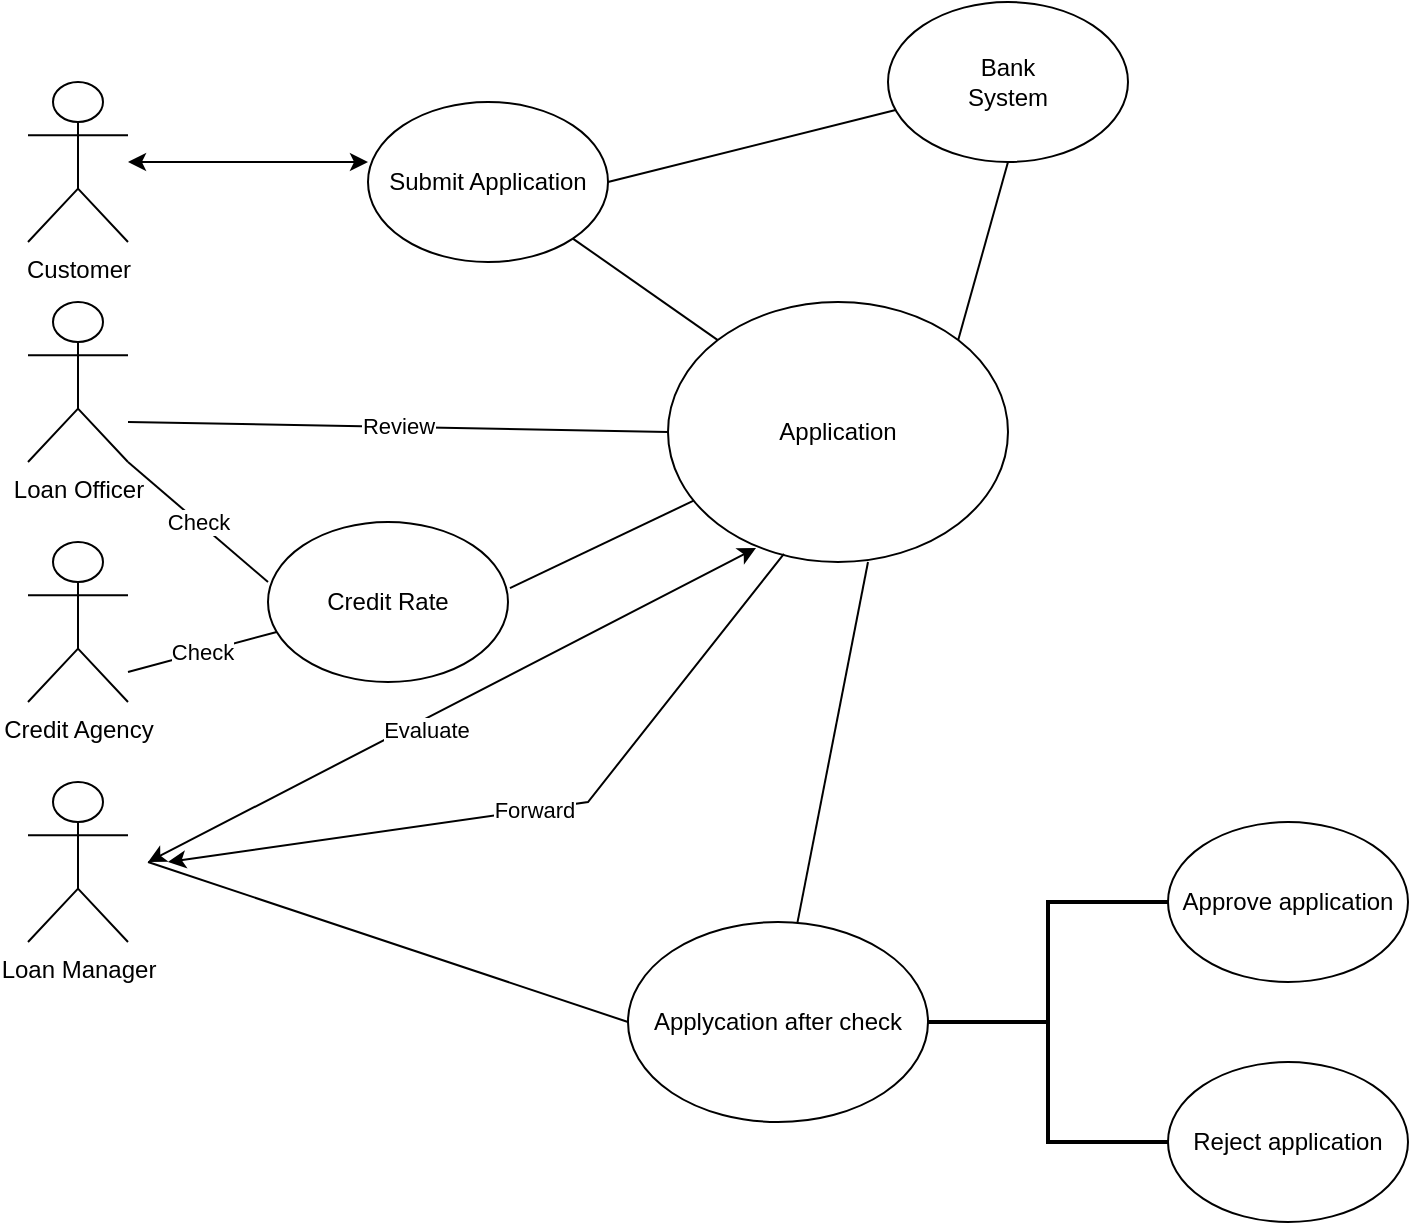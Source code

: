 <mxfile version="26.0.10">
  <diagram name="Page-1" id="Eq_-9KmVazM0ZB7SRzIH">
    <mxGraphModel dx="1392" dy="753" grid="1" gridSize="10" guides="1" tooltips="1" connect="1" arrows="1" fold="1" page="1" pageScale="1" pageWidth="850" pageHeight="1100" math="0" shadow="0">
      <root>
        <mxCell id="0" />
        <mxCell id="1" parent="0" />
        <mxCell id="421IYU26vhvzubxs-NYg-3" value="Customer&lt;div&gt;&lt;br&gt;&lt;/div&gt;" style="shape=umlActor;verticalLabelPosition=bottom;verticalAlign=top;html=1;outlineConnect=0;" vertex="1" parent="1">
          <mxGeometry x="110" y="170" width="50" height="80" as="geometry" />
        </mxCell>
        <mxCell id="421IYU26vhvzubxs-NYg-5" value="Loan Officer" style="shape=umlActor;verticalLabelPosition=bottom;verticalAlign=top;html=1;outlineConnect=0;" vertex="1" parent="1">
          <mxGeometry x="110" y="280" width="50" height="80" as="geometry" />
        </mxCell>
        <mxCell id="421IYU26vhvzubxs-NYg-6" value="&lt;div&gt;Credit Agency&lt;/div&gt;" style="shape=umlActor;verticalLabelPosition=bottom;verticalAlign=top;html=1;outlineConnect=0;" vertex="1" parent="1">
          <mxGeometry x="110" y="400" width="50" height="80" as="geometry" />
        </mxCell>
        <mxCell id="421IYU26vhvzubxs-NYg-7" value="&lt;div&gt;Loan Manager&lt;/div&gt;" style="shape=umlActor;verticalLabelPosition=bottom;verticalAlign=top;html=1;outlineConnect=0;" vertex="1" parent="1">
          <mxGeometry x="110" y="520" width="50" height="80" as="geometry" />
        </mxCell>
        <mxCell id="421IYU26vhvzubxs-NYg-11" value="Submit Application" style="ellipse;whiteSpace=wrap;html=1;" vertex="1" parent="1">
          <mxGeometry x="280" y="180" width="120" height="80" as="geometry" />
        </mxCell>
        <mxCell id="421IYU26vhvzubxs-NYg-17" value="Bank&lt;div&gt;System&lt;/div&gt;" style="ellipse;whiteSpace=wrap;html=1;" vertex="1" parent="1">
          <mxGeometry x="540" y="130" width="120" height="80" as="geometry" />
        </mxCell>
        <mxCell id="421IYU26vhvzubxs-NYg-37" value="Application" style="ellipse;whiteSpace=wrap;html=1;" vertex="1" parent="1">
          <mxGeometry x="430" y="280" width="170" height="130" as="geometry" />
        </mxCell>
        <mxCell id="421IYU26vhvzubxs-NYg-49" value="" style="endArrow=classic;startArrow=classic;html=1;rounded=0;entryX=0;entryY=0.375;entryDx=0;entryDy=0;entryPerimeter=0;" edge="1" parent="1" source="421IYU26vhvzubxs-NYg-3" target="421IYU26vhvzubxs-NYg-11">
          <mxGeometry width="50" height="50" relative="1" as="geometry">
            <mxPoint x="220" y="250" as="sourcePoint" />
            <mxPoint x="270" y="200" as="targetPoint" />
          </mxGeometry>
        </mxCell>
        <mxCell id="421IYU26vhvzubxs-NYg-51" value="" style="endArrow=none;html=1;rounded=0;exitX=1;exitY=0.5;exitDx=0;exitDy=0;" edge="1" parent="1" source="421IYU26vhvzubxs-NYg-11" target="421IYU26vhvzubxs-NYg-17">
          <mxGeometry width="50" height="50" relative="1" as="geometry">
            <mxPoint x="410" y="185" as="sourcePoint" />
            <mxPoint x="460" y="135" as="targetPoint" />
          </mxGeometry>
        </mxCell>
        <mxCell id="421IYU26vhvzubxs-NYg-52" value="" style="endArrow=none;html=1;rounded=0;entryX=0;entryY=0;entryDx=0;entryDy=0;exitX=1;exitY=1;exitDx=0;exitDy=0;" edge="1" parent="1" source="421IYU26vhvzubxs-NYg-11" target="421IYU26vhvzubxs-NYg-37">
          <mxGeometry width="50" height="50" relative="1" as="geometry">
            <mxPoint x="390" y="220" as="sourcePoint" />
            <mxPoint x="440" y="170" as="targetPoint" />
          </mxGeometry>
        </mxCell>
        <mxCell id="421IYU26vhvzubxs-NYg-53" value="" style="endArrow=none;html=1;rounded=0;entryX=0.5;entryY=1;entryDx=0;entryDy=0;exitX=1;exitY=0;exitDx=0;exitDy=0;" edge="1" parent="1" source="421IYU26vhvzubxs-NYg-37" target="421IYU26vhvzubxs-NYg-17">
          <mxGeometry width="50" height="50" relative="1" as="geometry">
            <mxPoint x="528" y="250" as="sourcePoint" />
            <mxPoint x="540" y="200" as="targetPoint" />
          </mxGeometry>
        </mxCell>
        <mxCell id="421IYU26vhvzubxs-NYg-70" value="" style="endArrow=none;html=1;rounded=0;exitX=1.008;exitY=0.413;exitDx=0;exitDy=0;exitPerimeter=0;" edge="1" parent="1" source="421IYU26vhvzubxs-NYg-71" target="421IYU26vhvzubxs-NYg-37">
          <mxGeometry width="50" height="50" relative="1" as="geometry">
            <mxPoint x="330" y="330" as="sourcePoint" />
            <mxPoint x="380" y="320" as="targetPoint" />
          </mxGeometry>
        </mxCell>
        <mxCell id="421IYU26vhvzubxs-NYg-71" value="Credit Rate" style="ellipse;whiteSpace=wrap;html=1;" vertex="1" parent="1">
          <mxGeometry x="230" y="390" width="120" height="80" as="geometry" />
        </mxCell>
        <mxCell id="421IYU26vhvzubxs-NYg-80" value="Check" style="endArrow=none;html=1;rounded=0;entryX=0;entryY=0.375;entryDx=0;entryDy=0;entryPerimeter=0;exitX=1;exitY=1;exitDx=0;exitDy=0;exitPerimeter=0;" edge="1" parent="1" source="421IYU26vhvzubxs-NYg-5" target="421IYU26vhvzubxs-NYg-71">
          <mxGeometry width="50" height="50" relative="1" as="geometry">
            <mxPoint x="160" y="320" as="sourcePoint" />
            <mxPoint x="210" y="295" as="targetPoint" />
          </mxGeometry>
        </mxCell>
        <mxCell id="421IYU26vhvzubxs-NYg-81" value="Review" style="endArrow=none;html=1;rounded=0;entryX=0;entryY=0.5;entryDx=0;entryDy=0;" edge="1" parent="1" target="421IYU26vhvzubxs-NYg-37">
          <mxGeometry width="50" height="50" relative="1" as="geometry">
            <mxPoint x="160" y="340" as="sourcePoint" />
            <mxPoint x="210" y="290" as="targetPoint" />
          </mxGeometry>
        </mxCell>
        <mxCell id="421IYU26vhvzubxs-NYg-83" value="Check" style="endArrow=none;html=1;rounded=0;" edge="1" parent="1" target="421IYU26vhvzubxs-NYg-71">
          <mxGeometry width="50" height="50" relative="1" as="geometry">
            <mxPoint x="160" y="465" as="sourcePoint" />
            <mxPoint x="210" y="415" as="targetPoint" />
          </mxGeometry>
        </mxCell>
        <mxCell id="421IYU26vhvzubxs-NYg-84" value="Applycation after check" style="ellipse;whiteSpace=wrap;html=1;" vertex="1" parent="1">
          <mxGeometry x="410" y="590" width="150" height="100" as="geometry" />
        </mxCell>
        <mxCell id="421IYU26vhvzubxs-NYg-86" value="" style="strokeWidth=2;html=1;shape=mxgraph.flowchart.annotation_2;align=left;labelPosition=right;pointerEvents=1;" vertex="1" parent="1">
          <mxGeometry x="560" y="580" width="120" height="120" as="geometry" />
        </mxCell>
        <mxCell id="421IYU26vhvzubxs-NYg-87" value="Approve application" style="ellipse;whiteSpace=wrap;html=1;" vertex="1" parent="1">
          <mxGeometry x="680" y="540" width="120" height="80" as="geometry" />
        </mxCell>
        <mxCell id="421IYU26vhvzubxs-NYg-88" value="Reject application" style="ellipse;whiteSpace=wrap;html=1;" vertex="1" parent="1">
          <mxGeometry x="680" y="660" width="120" height="80" as="geometry" />
        </mxCell>
        <mxCell id="421IYU26vhvzubxs-NYg-90" value="" style="endArrow=none;html=1;rounded=0;entryX=0;entryY=0.5;entryDx=0;entryDy=0;" edge="1" parent="1" target="421IYU26vhvzubxs-NYg-84">
          <mxGeometry width="50" height="50" relative="1" as="geometry">
            <mxPoint x="170" y="560" as="sourcePoint" />
            <mxPoint x="220" y="510" as="targetPoint" />
          </mxGeometry>
        </mxCell>
        <mxCell id="421IYU26vhvzubxs-NYg-91" value="" style="endArrow=none;html=1;rounded=0;" edge="1" parent="1" source="421IYU26vhvzubxs-NYg-84">
          <mxGeometry width="50" height="50" relative="1" as="geometry">
            <mxPoint x="480" y="460" as="sourcePoint" />
            <mxPoint x="530" y="410" as="targetPoint" />
          </mxGeometry>
        </mxCell>
        <mxCell id="421IYU26vhvzubxs-NYg-94" value="" style="endArrow=classic;startArrow=classic;html=1;rounded=0;entryX=0.259;entryY=0.946;entryDx=0;entryDy=0;entryPerimeter=0;" edge="1" parent="1" target="421IYU26vhvzubxs-NYg-37">
          <mxGeometry width="50" height="50" relative="1" as="geometry">
            <mxPoint x="170" y="560" as="sourcePoint" />
            <mxPoint x="220" y="510" as="targetPoint" />
          </mxGeometry>
        </mxCell>
        <mxCell id="421IYU26vhvzubxs-NYg-95" value="Evaluate" style="edgeLabel;html=1;align=center;verticalAlign=middle;resizable=0;points=[];" vertex="1" connectable="0" parent="421IYU26vhvzubxs-NYg-94">
          <mxGeometry x="-0.093" y="-3" relative="1" as="geometry">
            <mxPoint y="2" as="offset" />
          </mxGeometry>
        </mxCell>
        <mxCell id="421IYU26vhvzubxs-NYg-100" value="Forward" style="endArrow=classic;html=1;rounded=0;exitX=0.341;exitY=0.969;exitDx=0;exitDy=0;exitPerimeter=0;" edge="1" parent="1" source="421IYU26vhvzubxs-NYg-37">
          <mxGeometry width="50" height="50" relative="1" as="geometry">
            <mxPoint x="370" y="410" as="sourcePoint" />
            <mxPoint x="180" y="560" as="targetPoint" />
            <Array as="points">
              <mxPoint x="390" y="530" />
            </Array>
          </mxGeometry>
        </mxCell>
      </root>
    </mxGraphModel>
  </diagram>
</mxfile>
